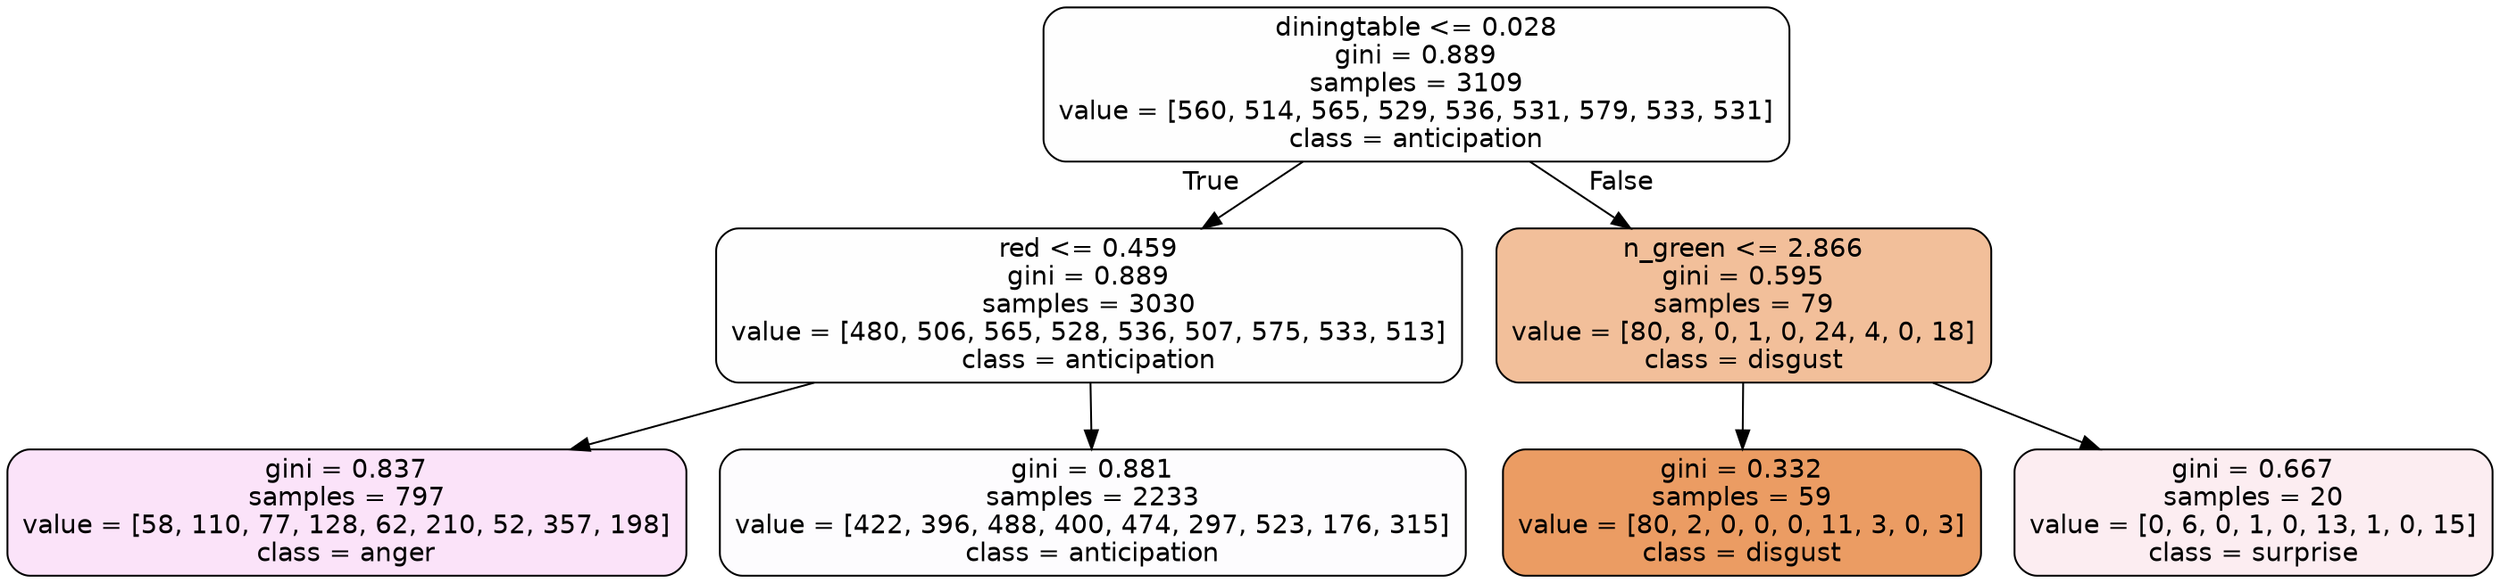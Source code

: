 digraph Tree {
node [shape=box, style="filled, rounded", color="black", fontname=helvetica] ;
edge [fontname=helvetica] ;
0 [label="diningtable <= 0.028\ngini = 0.889\nsamples = 3109\nvalue = [560, 514, 565, 529, 536, 531, 579, 533, 531]\nclass = anticipation", fillcolor="#8139e501"] ;
1 [label="red <= 0.459\ngini = 0.889\nsamples = 3030\nvalue = [480, 506, 565, 528, 536, 507, 575, 533, 513]\nclass = anticipation", fillcolor="#8139e501"] ;
0 -> 1 [labeldistance=2.5, labelangle=45, headlabel="True"] ;
2 [label="gini = 0.837\nsamples = 797\nvalue = [58, 110, 77, 128, 62, 210, 52, 357, 198]\nclass = anger", fillcolor="#e539d724"] ;
1 -> 2 ;
3 [label="gini = 0.881\nsamples = 2233\nvalue = [422, 396, 488, 400, 474, 297, 523, 176, 315]\nclass = anticipation", fillcolor="#8139e503"] ;
1 -> 3 ;
4 [label="n_green <= 2.866\ngini = 0.595\nsamples = 79\nvalue = [80, 8, 0, 1, 0, 24, 4, 0, 18]\nclass = disgust", fillcolor="#e5813981"] ;
0 -> 4 [labeldistance=2.5, labelangle=-45, headlabel="False"] ;
5 [label="gini = 0.332\nsamples = 59\nvalue = [80, 2, 0, 0, 0, 11, 3, 0, 3]\nclass = disgust", fillcolor="#e58139c8"] ;
4 -> 5 ;
6 [label="gini = 0.667\nsamples = 20\nvalue = [0, 6, 0, 1, 0, 13, 1, 0, 15]\nclass = surprise", fillcolor="#e5396416"] ;
4 -> 6 ;
}